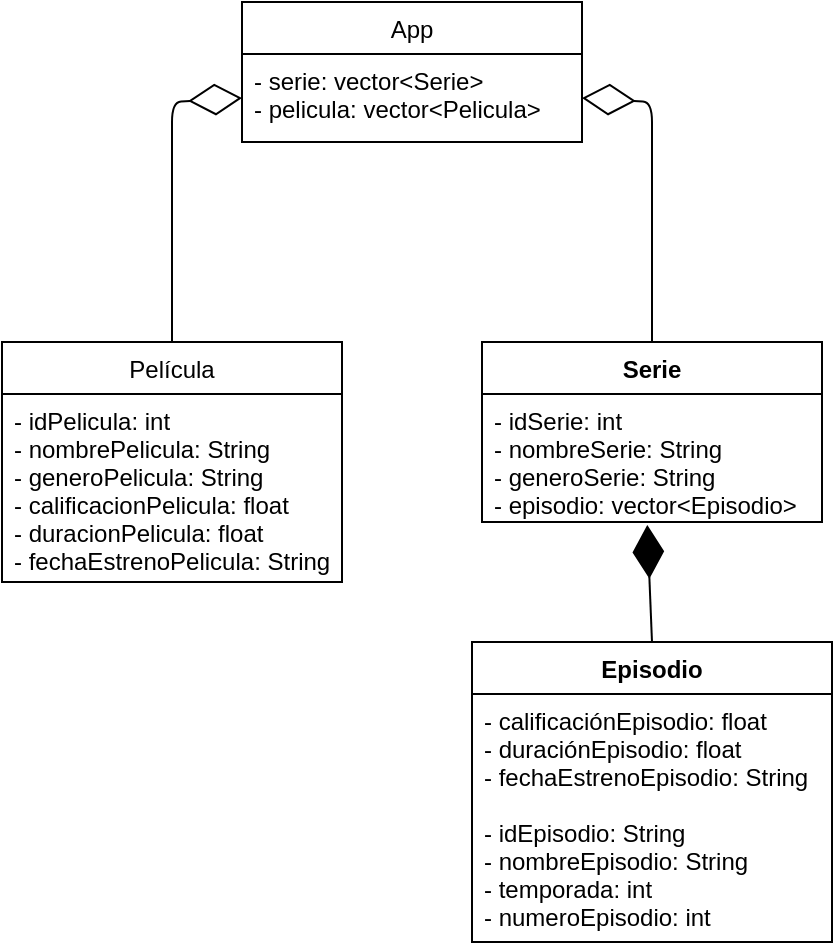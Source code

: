 <mxfile>
    <diagram id="VUB7Q5XZBexkkf_p7ZRq" name="Page-1">
        <mxGraphModel dx="638" dy="722" grid="1" gridSize="10" guides="1" tooltips="1" connect="1" arrows="1" fold="1" page="1" pageScale="1" pageWidth="850" pageHeight="1100" math="0" shadow="0">
            <root>
                <mxCell id="0"/>
                <mxCell id="1" parent="0"/>
                <mxCell id="2" value="Película" style="swimlane;fontStyle=0;align=center;verticalAlign=top;childLayout=stackLayout;horizontal=1;startSize=26;horizontalStack=0;resizeParent=1;resizeParentMax=0;resizeLast=0;collapsible=1;marginBottom=0;" parent="1" vertex="1">
                    <mxGeometry x="218" y="330" width="170" height="120" as="geometry"/>
                </mxCell>
                <mxCell id="3" value="- idPelicula: int&#10;- nombrePelicula: String &#10;- generoPelicula: String &#10;- calificacionPelicula: float&#10;- duracionPelicula: float&#10;- fechaEstrenoPelicula: String" style="text;strokeColor=none;fillColor=none;align=left;verticalAlign=top;spacingLeft=4;spacingRight=4;overflow=hidden;rotatable=0;points=[[0,0.5],[1,0.5]];portConstraint=eastwest;" parent="2" vertex="1">
                    <mxGeometry y="26" width="170" height="94" as="geometry"/>
                </mxCell>
                <mxCell id="4" value="Serie" style="swimlane;fontStyle=1;align=center;verticalAlign=top;childLayout=stackLayout;horizontal=1;startSize=26;horizontalStack=0;resizeParent=1;resizeParentMax=0;resizeLast=0;collapsible=1;marginBottom=0;" vertex="1" parent="1">
                    <mxGeometry x="458" y="330" width="170" height="90" as="geometry"/>
                </mxCell>
                <mxCell id="5" value="- idSerie: int&#10;- nombreSerie: String &#10;- generoSerie: String&#10;- episodio: vector&lt;Episodio&gt;" style="text;strokeColor=none;fillColor=none;align=left;verticalAlign=top;spacingLeft=4;spacingRight=4;overflow=hidden;rotatable=0;points=[[0,0.5],[1,0.5]];portConstraint=eastwest;" vertex="1" parent="4">
                    <mxGeometry y="26" width="170" height="64" as="geometry"/>
                </mxCell>
                <mxCell id="8" value="App" style="swimlane;fontStyle=0;align=center;verticalAlign=top;childLayout=stackLayout;horizontal=1;startSize=26;horizontalStack=0;resizeParent=1;resizeParentMax=0;resizeLast=0;collapsible=1;marginBottom=0;" vertex="1" parent="1">
                    <mxGeometry x="338" y="160" width="170" height="70" as="geometry"/>
                </mxCell>
                <mxCell id="9" value="- serie: vector&lt;Serie&gt;&#10;- pelicula: vector&lt;Pelicula&gt;" style="text;strokeColor=none;fillColor=none;align=left;verticalAlign=top;spacingLeft=4;spacingRight=4;overflow=hidden;rotatable=0;points=[[0,0.5],[1,0.5]];portConstraint=eastwest;" vertex="1" parent="8">
                    <mxGeometry y="26" width="170" height="44" as="geometry"/>
                </mxCell>
                <mxCell id="10" value="" style="endArrow=diamondThin;endFill=0;endSize=24;html=1;exitX=0.5;exitY=0;exitDx=0;exitDy=0;entryX=0;entryY=0.5;entryDx=0;entryDy=0;" edge="1" parent="1" source="2" target="9">
                    <mxGeometry width="160" relative="1" as="geometry">
                        <mxPoint x="288" y="310" as="sourcePoint"/>
                        <mxPoint x="448" y="310" as="targetPoint"/>
                        <Array as="points">
                            <mxPoint x="303" y="210"/>
                        </Array>
                    </mxGeometry>
                </mxCell>
                <mxCell id="11" value="" style="endArrow=diamondThin;endFill=0;endSize=24;html=1;exitX=0.5;exitY=0;exitDx=0;exitDy=0;entryX=1;entryY=0.5;entryDx=0;entryDy=0;" edge="1" parent="1" source="4" target="9">
                    <mxGeometry width="160" relative="1" as="geometry">
                        <mxPoint x="548" y="330" as="sourcePoint"/>
                        <mxPoint x="583" y="233.0" as="targetPoint"/>
                        <Array as="points">
                            <mxPoint x="543" y="210"/>
                        </Array>
                    </mxGeometry>
                </mxCell>
                <mxCell id="12" value="" style="endArrow=diamondThin;endFill=1;endSize=24;html=1;startArrow=none;exitX=0.5;exitY=0;exitDx=0;exitDy=0;entryX=0.486;entryY=1.023;entryDx=0;entryDy=0;entryPerimeter=0;" edge="1" parent="1" source="6" target="5">
                    <mxGeometry width="160" relative="1" as="geometry">
                        <mxPoint x="518" y="520" as="sourcePoint"/>
                        <mxPoint x="678" y="520" as="targetPoint"/>
                        <Array as="points"/>
                    </mxGeometry>
                </mxCell>
                <mxCell id="6" value="Episodio" style="swimlane;fontStyle=1;align=center;verticalAlign=top;childLayout=stackLayout;horizontal=1;startSize=26;horizontalStack=0;resizeParent=1;resizeParentMax=0;resizeLast=0;collapsible=1;marginBottom=0;" vertex="1" parent="1">
                    <mxGeometry x="453" y="480" width="180" height="150" as="geometry"/>
                </mxCell>
                <mxCell id="7" value="- calificaciónEpisodio: float&#10;- duraciónEpisodio: float&#10;- fechaEstrenoEpisodio: String&#10;&#10;- idEpisodio: String &#10;- nombreEpisodio: String &#10;- temporada: int &#10;- numeroEpisodio: int" style="text;strokeColor=none;fillColor=none;align=left;verticalAlign=top;spacingLeft=4;spacingRight=4;overflow=hidden;rotatable=0;points=[[0,0.5],[1,0.5]];portConstraint=eastwest;" vertex="1" parent="6">
                    <mxGeometry y="26" width="180" height="124" as="geometry"/>
                </mxCell>
            </root>
        </mxGraphModel>
    </diagram>
</mxfile>